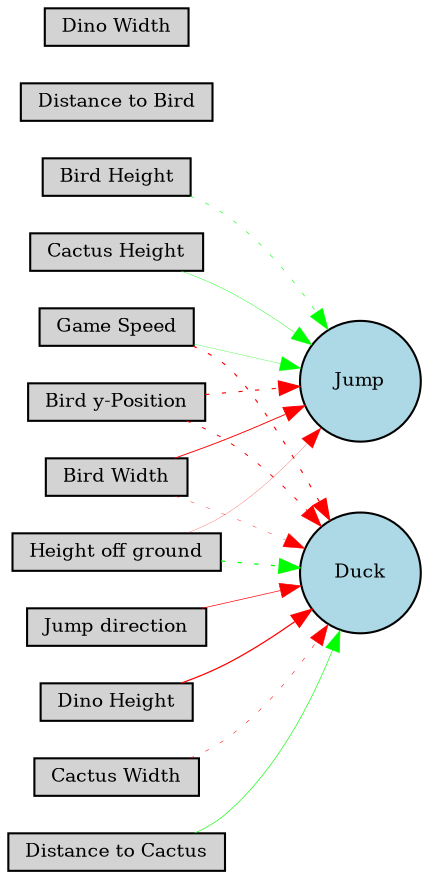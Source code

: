 digraph {
	node [fontsize=9 height=0.2 shape=circle width=0.2]
	rankdir=LR
	"Game Speed" [fillcolor=lightgray shape=box style=filled]
	"Bird y-Position" [fillcolor=lightgray shape=box style=filled]
	"Bird Width" [fillcolor=lightgray shape=box style=filled]
	"Bird Height" [fillcolor=lightgray shape=box style=filled]
	"Cactus Width" [fillcolor=lightgray shape=box style=filled]
	"Cactus Height" [fillcolor=lightgray shape=box style=filled]
	"Distance to Bird" [fillcolor=lightgray shape=box style=filled]
	"Distance to Cactus" [fillcolor=lightgray shape=box style=filled]
	"Jump direction" [fillcolor=lightgray shape=box style=filled]
	"Height off ground" [fillcolor=lightgray shape=box style=filled]
	"Dino Width" [fillcolor=lightgray shape=box style=filled]
	"Dino Height" [fillcolor=lightgray shape=box style=filled]
	Jump [fillcolor=lightblue style=filled]
	Duck [fillcolor=lightblue style=filled]
	"Cactus Height" -> Jump [color=green penwidth=0.198768821085358 style=solid]
	"Bird y-Position" -> Jump [color=red penwidth=0.5475147538299752 style=dotted]
	"Height off ground" -> Duck [color=green penwidth=0.6215381588942042 style=dotted]
	"Height off ground" -> Jump [color=red penwidth=0.11742721572131616 style=solid]
	"Jump direction" -> Duck [color=red penwidth=0.32754976863477664 style=solid]
	"Dino Height" -> Duck [color=red penwidth=0.5924353788398461 style=solid]
	"Bird y-Position" -> Duck [color=red penwidth=0.4786510706126923 style=dotted]
	"Game Speed" -> Duck [color=red penwidth=0.5515827141654512 style=dotted]
	"Cactus Width" -> Duck [color=red penwidth=0.25837063885022266 style=dotted]
	"Bird Height" -> Jump [color=green penwidth=0.29256195359542003 style=dotted]
	"Bird Width" -> Jump [color=red penwidth=0.4468255014556748 style=solid]
	"Bird Width" -> Duck [color=red penwidth=0.18910599253499955 style=dotted]
	"Game Speed" -> Jump [color=green penwidth=0.15084954416673502 style=solid]
	"Distance to Cactus" -> Duck [color=green penwidth=0.30974100402391413 style=solid]
}
